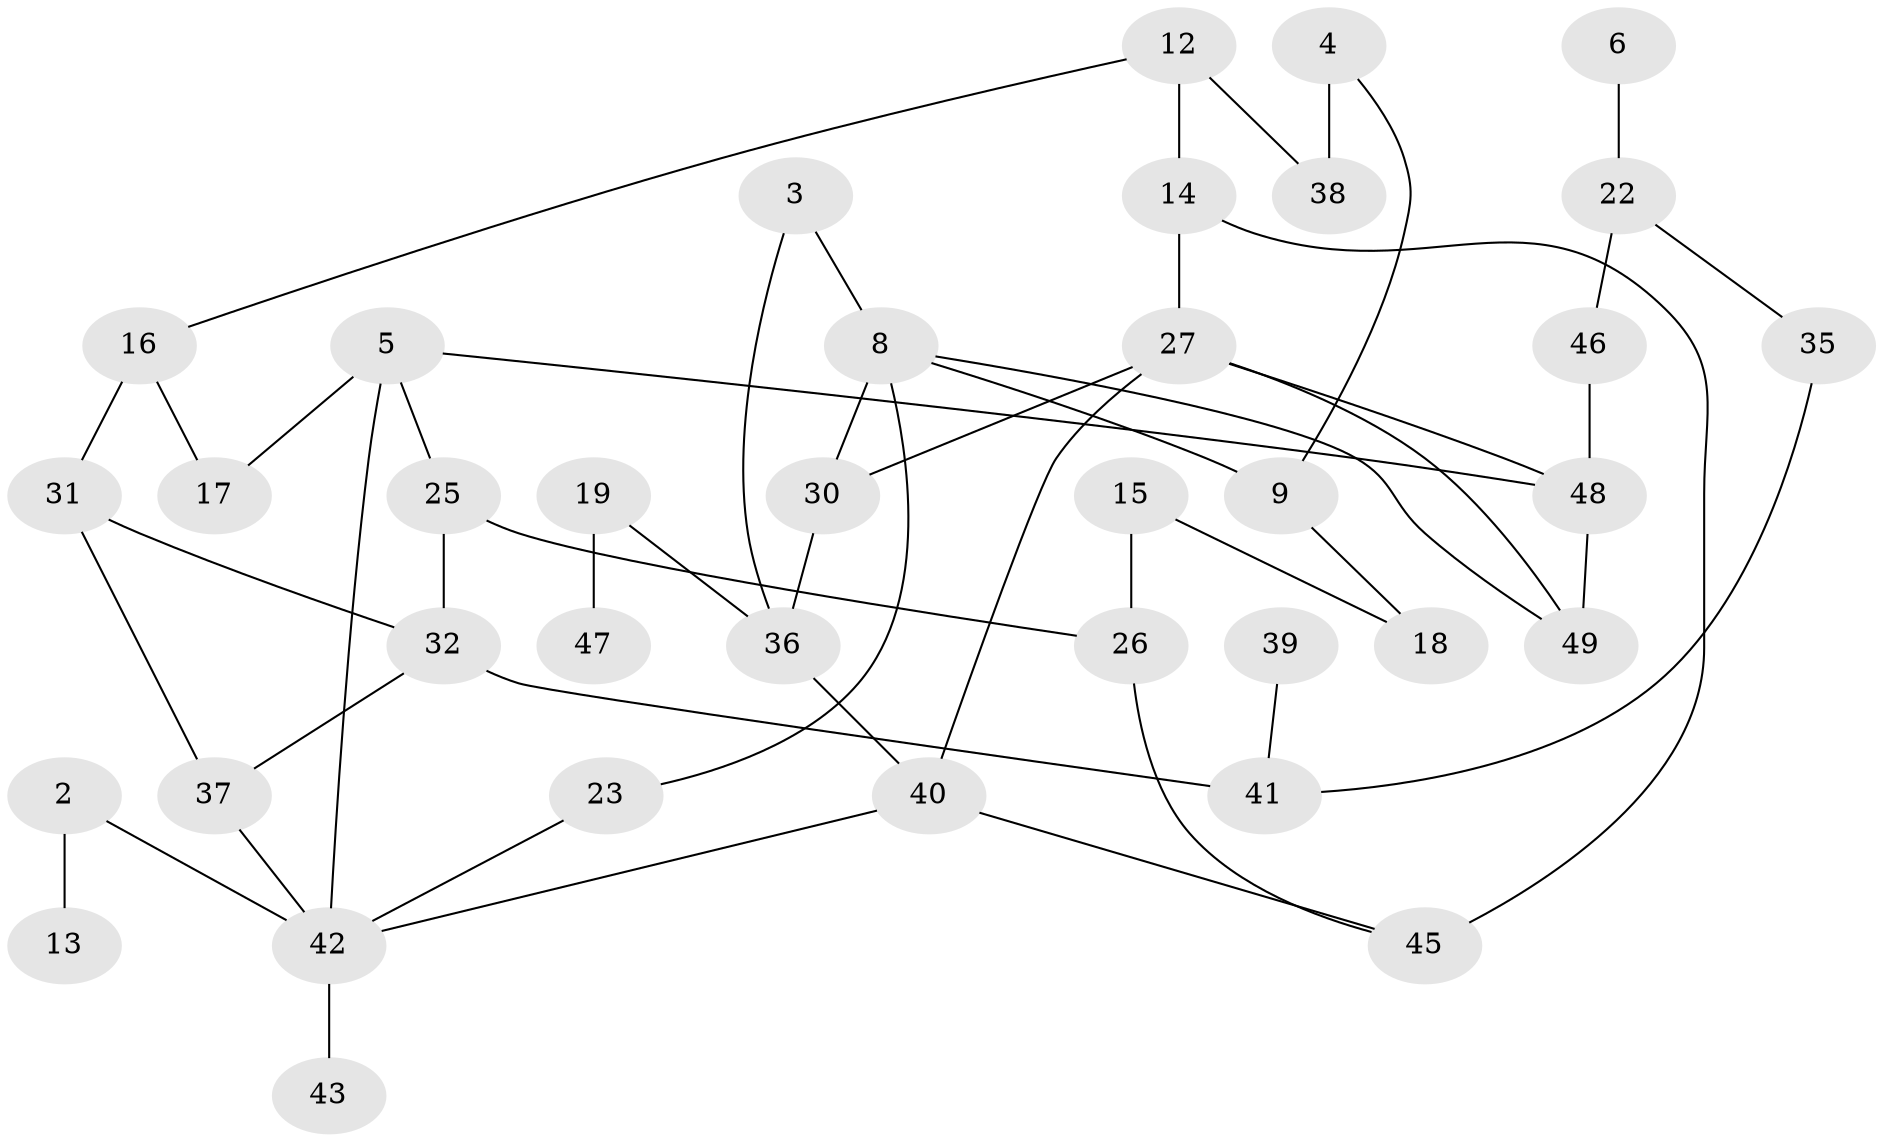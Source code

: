 // original degree distribution, {2: 0.30612244897959184, 0: 0.10204081632653061, 1: 0.20408163265306123, 3: 0.22448979591836735, 4: 0.1326530612244898, 5: 0.02040816326530612, 6: 0.01020408163265306}
// Generated by graph-tools (version 1.1) at 2025/00/03/09/25 03:00:54]
// undirected, 37 vertices, 51 edges
graph export_dot {
graph [start="1"]
  node [color=gray90,style=filled];
  2;
  3;
  4;
  5;
  6;
  8;
  9;
  12;
  13;
  14;
  15;
  16;
  17;
  18;
  19;
  22;
  23;
  25;
  26;
  27;
  30;
  31;
  32;
  35;
  36;
  37;
  38;
  39;
  40;
  41;
  42;
  43;
  45;
  46;
  47;
  48;
  49;
  2 -- 13 [weight=1.0];
  2 -- 42 [weight=1.0];
  3 -- 8 [weight=1.0];
  3 -- 36 [weight=1.0];
  4 -- 9 [weight=1.0];
  4 -- 38 [weight=2.0];
  5 -- 17 [weight=1.0];
  5 -- 25 [weight=1.0];
  5 -- 42 [weight=1.0];
  5 -- 48 [weight=1.0];
  6 -- 22 [weight=1.0];
  8 -- 9 [weight=1.0];
  8 -- 23 [weight=1.0];
  8 -- 30 [weight=2.0];
  8 -- 49 [weight=1.0];
  9 -- 18 [weight=1.0];
  12 -- 14 [weight=1.0];
  12 -- 16 [weight=1.0];
  12 -- 38 [weight=1.0];
  14 -- 27 [weight=1.0];
  14 -- 45 [weight=2.0];
  15 -- 18 [weight=1.0];
  15 -- 26 [weight=1.0];
  16 -- 17 [weight=1.0];
  16 -- 31 [weight=2.0];
  19 -- 36 [weight=1.0];
  19 -- 47 [weight=1.0];
  22 -- 35 [weight=1.0];
  22 -- 46 [weight=1.0];
  23 -- 42 [weight=1.0];
  25 -- 26 [weight=1.0];
  25 -- 32 [weight=2.0];
  26 -- 45 [weight=1.0];
  27 -- 30 [weight=1.0];
  27 -- 40 [weight=1.0];
  27 -- 48 [weight=1.0];
  27 -- 49 [weight=1.0];
  30 -- 36 [weight=1.0];
  31 -- 32 [weight=1.0];
  31 -- 37 [weight=1.0];
  32 -- 37 [weight=1.0];
  32 -- 41 [weight=2.0];
  35 -- 41 [weight=1.0];
  36 -- 40 [weight=1.0];
  37 -- 42 [weight=1.0];
  39 -- 41 [weight=1.0];
  40 -- 42 [weight=1.0];
  40 -- 45 [weight=1.0];
  42 -- 43 [weight=2.0];
  46 -- 48 [weight=1.0];
  48 -- 49 [weight=1.0];
}
